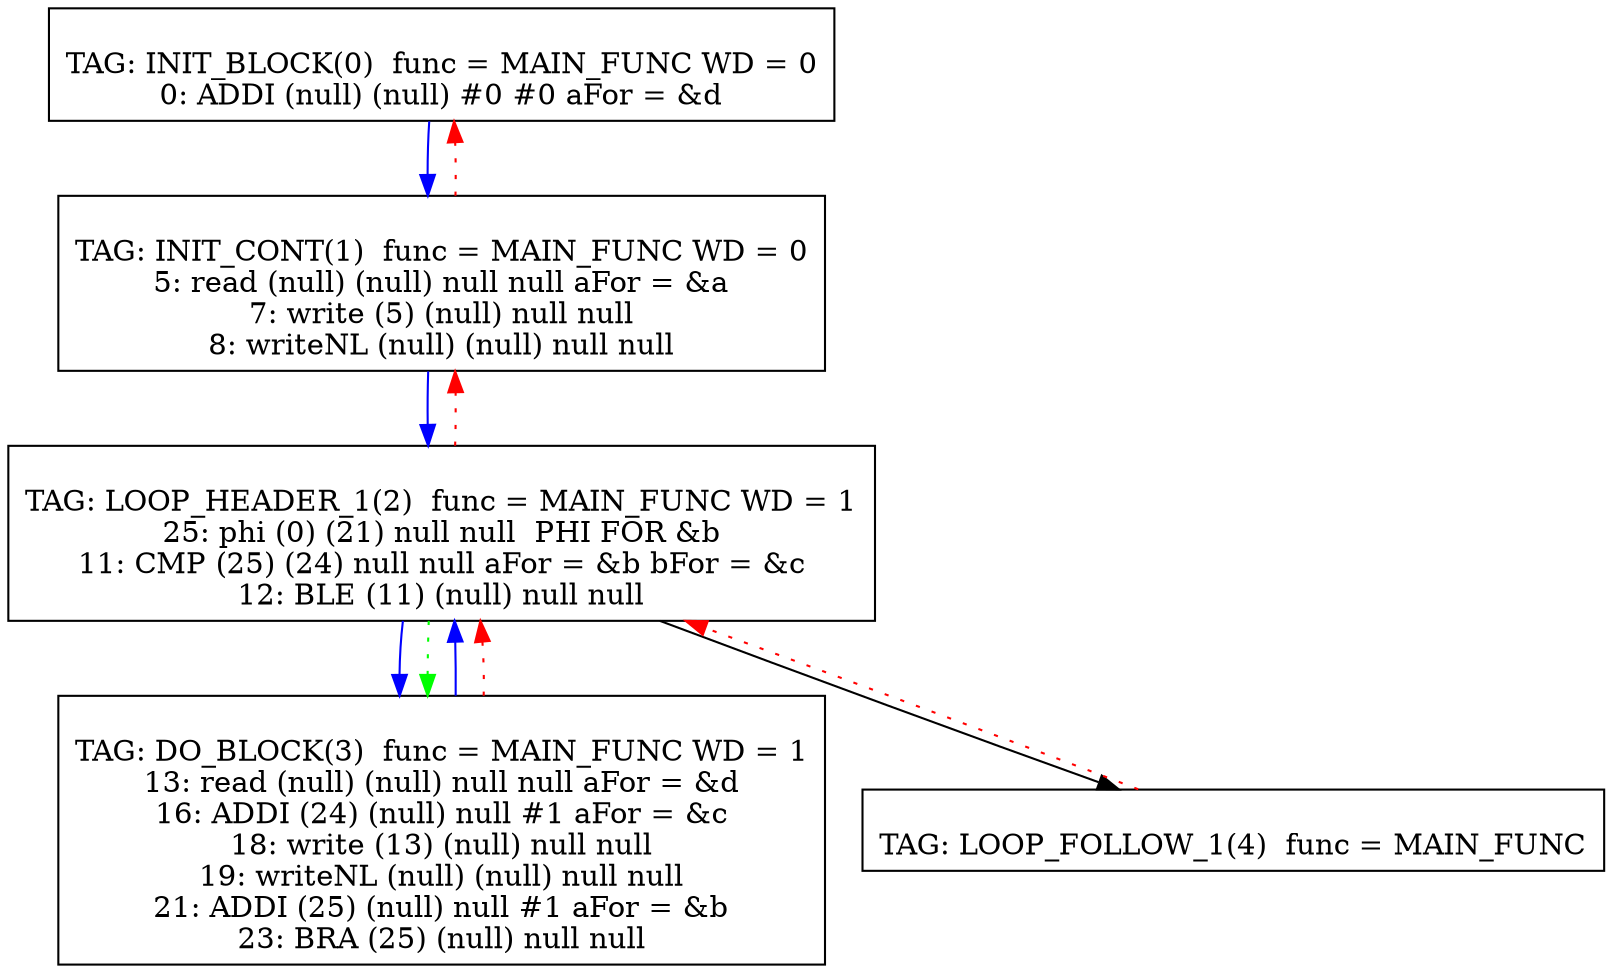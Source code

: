 digraph {
0[label="
TAG: INIT_BLOCK(0)  func = MAIN_FUNC WD = 0
0: ADDI (null) (null) #0 #0 aFor = &d
"];
0[shape=box];
0 -> 1[color=blue]
1[label="
TAG: INIT_CONT(1)  func = MAIN_FUNC WD = 0
5: read (null) (null) null null aFor = &a
7: write (5) (null) null null
8: writeNL (null) (null) null null
"];
1[shape=box];
1 -> 2[color=blue]
1 -> 0[color=red][style=dotted]
2[label="
TAG: LOOP_HEADER_1(2)  func = MAIN_FUNC WD = 1
25: phi (0) (21) null null  PHI FOR &b
11: CMP (25) (24) null null aFor = &b bFor = &c
12: BLE (11) (null) null null
"];
2[shape=box];
2 -> 3[color=blue]
2 -> 4[color=black]
2 -> 1[color=red][style=dotted]
2 -> 3[color=green][style=dotted]
3[label="
TAG: DO_BLOCK(3)  func = MAIN_FUNC WD = 1
13: read (null) (null) null null aFor = &d
16: ADDI (24) (null) null #1 aFor = &c
18: write (13) (null) null null
19: writeNL (null) (null) null null
21: ADDI (25) (null) null #1 aFor = &b
23: BRA (25) (null) null null
"];
3[shape=box];
3 -> 2[color=blue]
3 -> 2[color=red][style=dotted]
4[label="
TAG: LOOP_FOLLOW_1(4)  func = MAIN_FUNC
"];
4[shape=box];
4 -> 2[color=red][style=dotted]
}